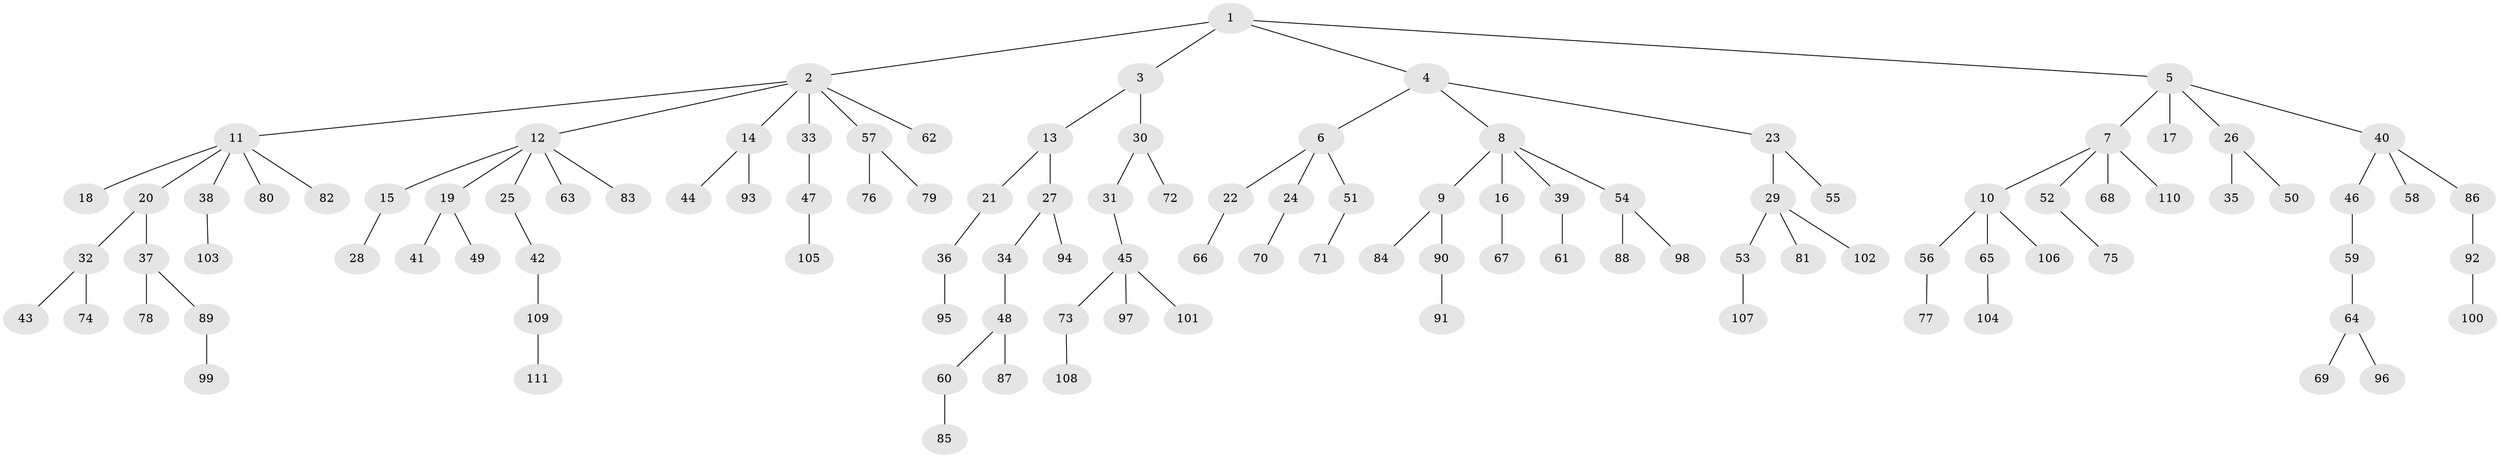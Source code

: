 // coarse degree distribution, {5: 0.044444444444444446, 6: 0.022222222222222223, 3: 0.08888888888888889, 4: 0.044444444444444446, 2: 0.35555555555555557, 1: 0.4444444444444444}
// Generated by graph-tools (version 1.1) at 2025/51/03/04/25 22:51:41]
// undirected, 111 vertices, 110 edges
graph export_dot {
  node [color=gray90,style=filled];
  1;
  2;
  3;
  4;
  5;
  6;
  7;
  8;
  9;
  10;
  11;
  12;
  13;
  14;
  15;
  16;
  17;
  18;
  19;
  20;
  21;
  22;
  23;
  24;
  25;
  26;
  27;
  28;
  29;
  30;
  31;
  32;
  33;
  34;
  35;
  36;
  37;
  38;
  39;
  40;
  41;
  42;
  43;
  44;
  45;
  46;
  47;
  48;
  49;
  50;
  51;
  52;
  53;
  54;
  55;
  56;
  57;
  58;
  59;
  60;
  61;
  62;
  63;
  64;
  65;
  66;
  67;
  68;
  69;
  70;
  71;
  72;
  73;
  74;
  75;
  76;
  77;
  78;
  79;
  80;
  81;
  82;
  83;
  84;
  85;
  86;
  87;
  88;
  89;
  90;
  91;
  92;
  93;
  94;
  95;
  96;
  97;
  98;
  99;
  100;
  101;
  102;
  103;
  104;
  105;
  106;
  107;
  108;
  109;
  110;
  111;
  1 -- 2;
  1 -- 3;
  1 -- 4;
  1 -- 5;
  2 -- 11;
  2 -- 12;
  2 -- 14;
  2 -- 33;
  2 -- 57;
  2 -- 62;
  3 -- 13;
  3 -- 30;
  4 -- 6;
  4 -- 8;
  4 -- 23;
  5 -- 7;
  5 -- 17;
  5 -- 26;
  5 -- 40;
  6 -- 22;
  6 -- 24;
  6 -- 51;
  7 -- 10;
  7 -- 52;
  7 -- 68;
  7 -- 110;
  8 -- 9;
  8 -- 16;
  8 -- 39;
  8 -- 54;
  9 -- 84;
  9 -- 90;
  10 -- 56;
  10 -- 65;
  10 -- 106;
  11 -- 18;
  11 -- 20;
  11 -- 38;
  11 -- 80;
  11 -- 82;
  12 -- 15;
  12 -- 19;
  12 -- 25;
  12 -- 63;
  12 -- 83;
  13 -- 21;
  13 -- 27;
  14 -- 44;
  14 -- 93;
  15 -- 28;
  16 -- 67;
  19 -- 41;
  19 -- 49;
  20 -- 32;
  20 -- 37;
  21 -- 36;
  22 -- 66;
  23 -- 29;
  23 -- 55;
  24 -- 70;
  25 -- 42;
  26 -- 35;
  26 -- 50;
  27 -- 34;
  27 -- 94;
  29 -- 53;
  29 -- 81;
  29 -- 102;
  30 -- 31;
  30 -- 72;
  31 -- 45;
  32 -- 43;
  32 -- 74;
  33 -- 47;
  34 -- 48;
  36 -- 95;
  37 -- 78;
  37 -- 89;
  38 -- 103;
  39 -- 61;
  40 -- 46;
  40 -- 58;
  40 -- 86;
  42 -- 109;
  45 -- 73;
  45 -- 97;
  45 -- 101;
  46 -- 59;
  47 -- 105;
  48 -- 60;
  48 -- 87;
  51 -- 71;
  52 -- 75;
  53 -- 107;
  54 -- 88;
  54 -- 98;
  56 -- 77;
  57 -- 76;
  57 -- 79;
  59 -- 64;
  60 -- 85;
  64 -- 69;
  64 -- 96;
  65 -- 104;
  73 -- 108;
  86 -- 92;
  89 -- 99;
  90 -- 91;
  92 -- 100;
  109 -- 111;
}
